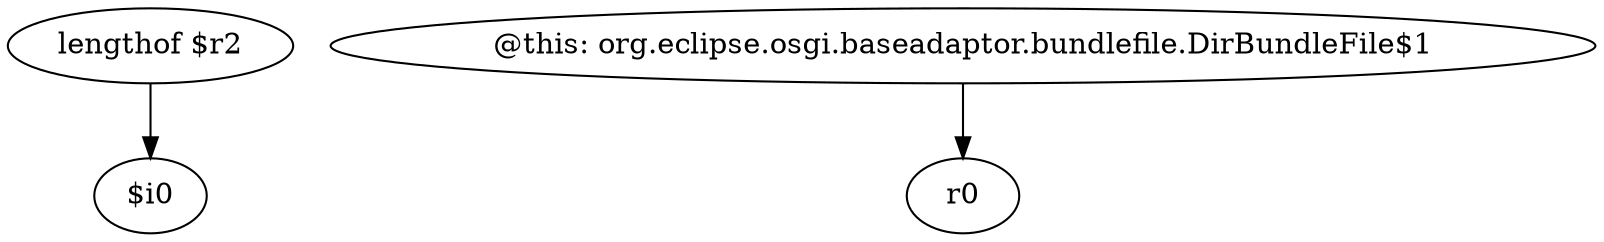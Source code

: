 digraph g {
0[label="lengthof $r2"]
1[label="$i0"]
0->1[label=""]
2[label="@this: org.eclipse.osgi.baseadaptor.bundlefile.DirBundleFile$1"]
3[label="r0"]
2->3[label=""]
}